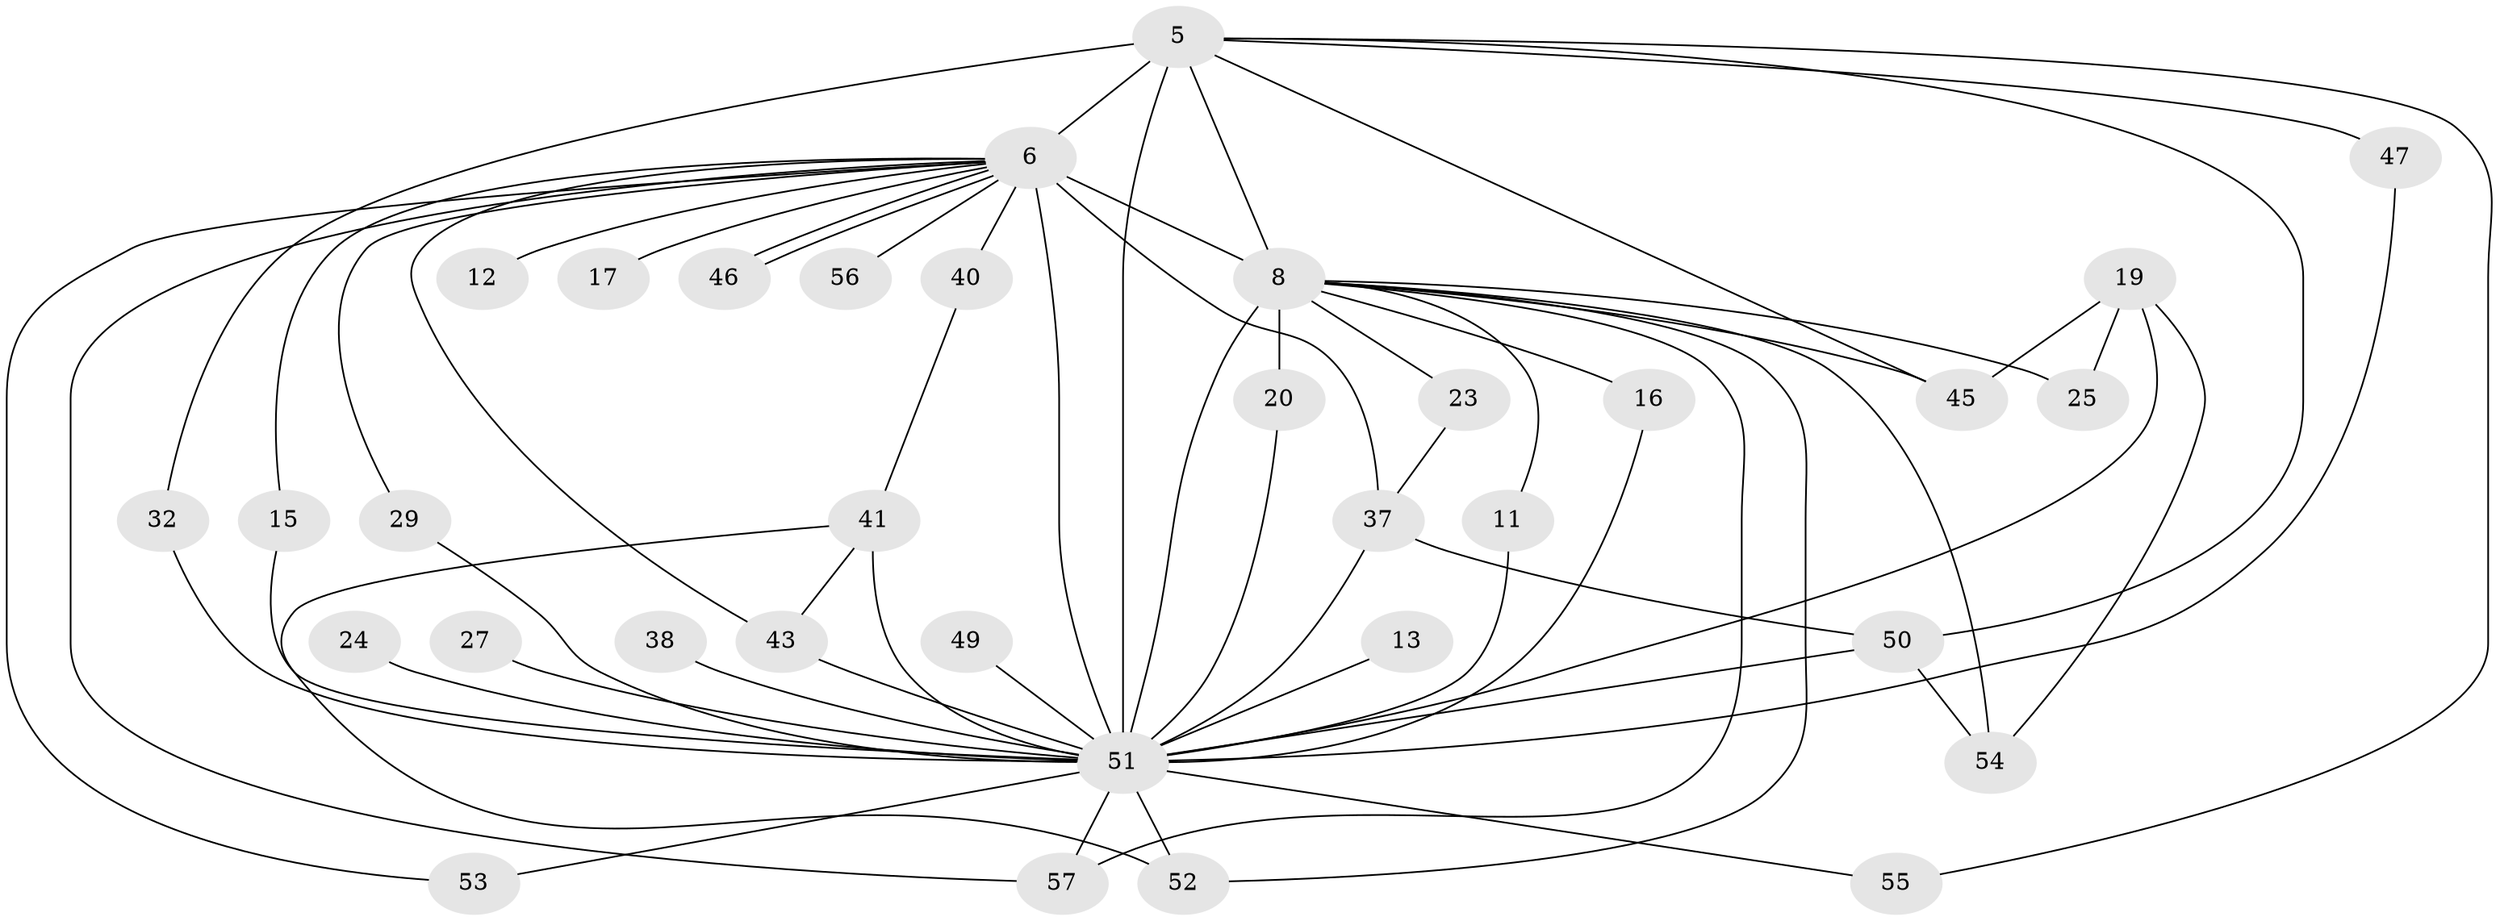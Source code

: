 // original degree distribution, {18: 0.017543859649122806, 14: 0.03508771929824561, 12: 0.03508771929824561, 20: 0.017543859649122806, 16: 0.017543859649122806, 11: 0.017543859649122806, 24: 0.017543859649122806, 19: 0.017543859649122806, 2: 0.5964912280701754, 4: 0.05263157894736842, 6: 0.03508771929824561, 5: 0.017543859649122806, 3: 0.12280701754385964}
// Generated by graph-tools (version 1.1) at 2025/47/03/04/25 21:47:46]
// undirected, 34 vertices, 62 edges
graph export_dot {
graph [start="1"]
  node [color=gray90,style=filled];
  5 [super="+3"];
  6 [super="+1"];
  8 [super="+2+7"];
  11;
  12;
  13;
  15;
  16;
  17;
  19;
  20;
  23;
  24;
  25;
  27;
  29;
  32;
  37 [super="+14"];
  38;
  40;
  41 [super="+22+30"];
  43 [super="+31"];
  45 [super="+36"];
  46;
  47;
  49;
  50 [super="+48"];
  51 [super="+34+10"];
  52 [super="+42"];
  53;
  54 [super="+35"];
  55;
  56;
  57 [super="+28+33+39"];
  5 -- 6 [weight=4];
  5 -- 8 [weight=6];
  5 -- 32;
  5 -- 47;
  5 -- 55;
  5 -- 51 [weight=6];
  5 -- 50 [weight=2];
  5 -- 45;
  6 -- 8 [weight=6];
  6 -- 17 [weight=2];
  6 -- 29;
  6 -- 46;
  6 -- 46;
  6 -- 56 [weight=2];
  6 -- 12;
  6 -- 40;
  6 -- 15;
  6 -- 53;
  6 -- 51 [weight=6];
  6 -- 57 [weight=2];
  6 -- 43;
  6 -- 37;
  8 -- 16;
  8 -- 20;
  8 -- 23;
  8 -- 25;
  8 -- 51 [weight=11];
  8 -- 11;
  8 -- 57 [weight=2];
  8 -- 54;
  8 -- 52;
  8 -- 45;
  11 -- 51;
  13 -- 51;
  15 -- 51;
  16 -- 51;
  19 -- 25;
  19 -- 45;
  19 -- 54;
  19 -- 51;
  20 -- 51;
  23 -- 37;
  24 -- 51 [weight=2];
  27 -- 51;
  29 -- 51;
  32 -- 51;
  37 -- 50;
  37 -- 51;
  38 -- 51 [weight=2];
  40 -- 41;
  41 -- 51 [weight=5];
  41 -- 43;
  41 -- 52;
  43 -- 51;
  47 -- 51;
  49 -- 51 [weight=2];
  50 -- 51 [weight=3];
  50 -- 54;
  51 -- 52;
  51 -- 55;
  51 -- 53;
  51 -- 57;
}
